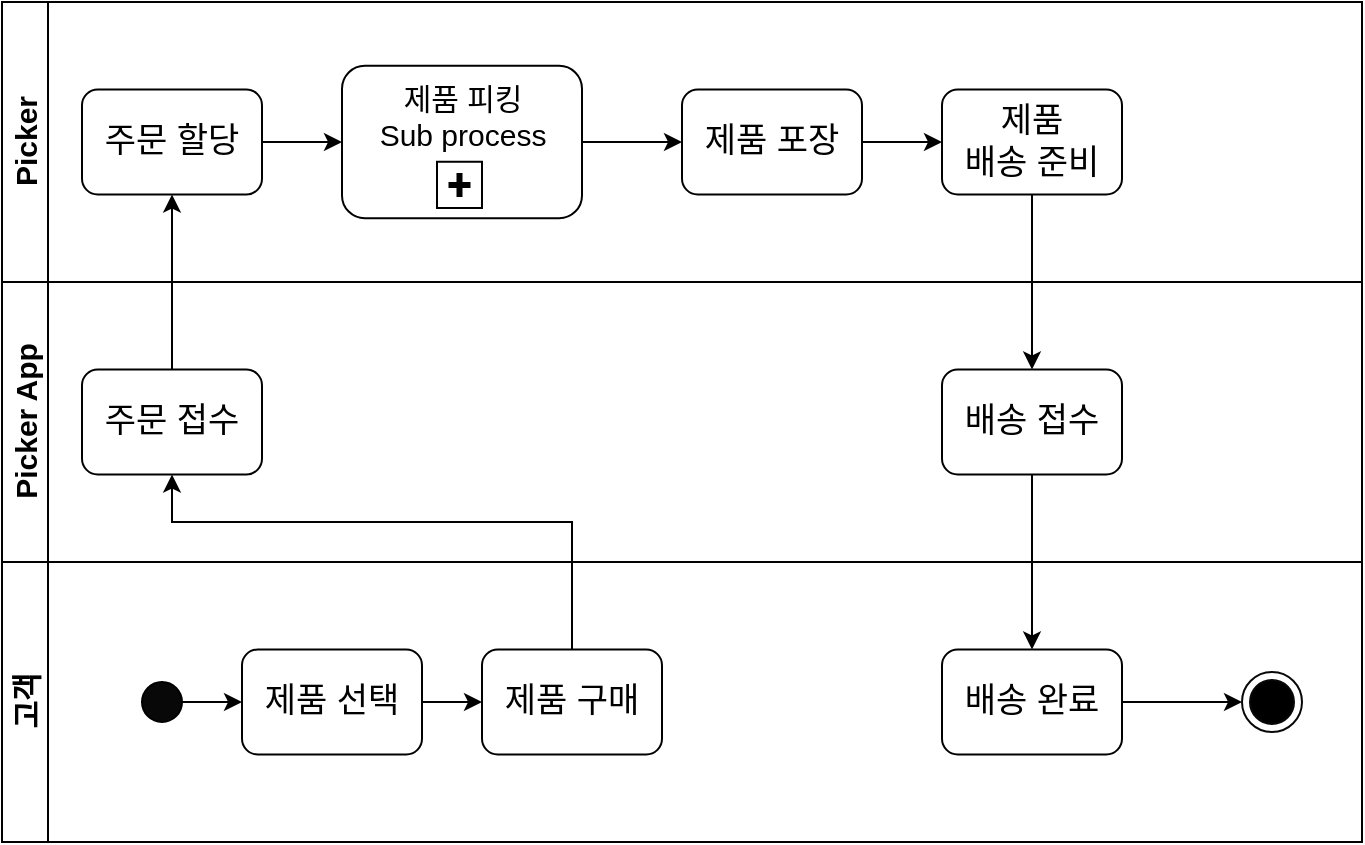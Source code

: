 <mxfile version="21.5.0" type="github">
  <diagram name="Page-1" id="0783ab3e-0a74-02c8-0abd-f7b4e66b4bec">
    <mxGraphModel dx="2700" dy="553" grid="1" gridSize="10" guides="1" tooltips="1" connect="1" arrows="1" fold="1" page="1" pageScale="1" pageWidth="850" pageHeight="1100" background="none" math="0" shadow="0">
      <root>
        <mxCell id="0" />
        <mxCell id="1" parent="0" />
        <mxCell id="3Tgo8G68lO2TLqDscqsT-7" value="&lt;font style=&quot;font-size: 15px;&quot;&gt;&lt;b&gt;Picker&lt;/b&gt;&lt;/font&gt;" style="swimlane;horizontal=0;whiteSpace=wrap;html=1;fontStyle=0" parent="1" vertex="1">
          <mxGeometry x="-1650" y="60" width="680" height="140" as="geometry" />
        </mxCell>
        <mxCell id="3Tgo8G68lO2TLqDscqsT-29" style="edgeStyle=orthogonalEdgeStyle;rounded=0;orthogonalLoop=1;jettySize=auto;html=1;exitX=1;exitY=0.5;exitDx=0;exitDy=0;entryX=0;entryY=0.5;entryDx=0;entryDy=0;" parent="3Tgo8G68lO2TLqDscqsT-7" source="3Tgo8G68lO2TLqDscqsT-61" target="3Tgo8G68lO2TLqDscqsT-62" edge="1">
          <mxGeometry relative="1" as="geometry">
            <mxPoint x="120" y="100" as="sourcePoint" />
            <mxPoint x="170" y="100" as="targetPoint" />
          </mxGeometry>
        </mxCell>
        <mxCell id="3Tgo8G68lO2TLqDscqsT-52" style="edgeStyle=orthogonalEdgeStyle;rounded=0;orthogonalLoop=1;jettySize=auto;html=1;exitX=1;exitY=0.5;exitDx=0;exitDy=0;entryX=0;entryY=0.5;entryDx=0;entryDy=0;" parent="3Tgo8G68lO2TLqDscqsT-7" source="3Tgo8G68lO2TLqDscqsT-74" target="3Tgo8G68lO2TLqDscqsT-75" edge="1">
          <mxGeometry relative="1" as="geometry">
            <mxPoint x="410" y="100" as="sourcePoint" />
            <mxPoint x="460" y="100.024" as="targetPoint" />
          </mxGeometry>
        </mxCell>
        <mxCell id="3Tgo8G68lO2TLqDscqsT-61" value="&lt;font style=&quot;font-size: 17px;&quot;&gt;주문 할당&lt;/font&gt;" style="rounded=1;whiteSpace=wrap;html=1;fontSize=17;" parent="3Tgo8G68lO2TLqDscqsT-7" vertex="1">
          <mxGeometry x="40" y="43.75" width="90" height="52.5" as="geometry" />
        </mxCell>
        <mxCell id="u0w29Rqfk6rXOdTEnkny-6" style="edgeStyle=orthogonalEdgeStyle;rounded=0;orthogonalLoop=1;jettySize=auto;html=1;exitX=1;exitY=0.5;exitDx=0;exitDy=0;entryX=0;entryY=0.5;entryDx=0;entryDy=0;" edge="1" parent="3Tgo8G68lO2TLqDscqsT-7" source="3Tgo8G68lO2TLqDscqsT-62" target="3Tgo8G68lO2TLqDscqsT-74">
          <mxGeometry relative="1" as="geometry" />
        </mxCell>
        <mxCell id="3Tgo8G68lO2TLqDscqsT-62" value="&lt;p style=&quot;line-height: 120%;&quot;&gt;&lt;font style=&quot;font-size: 14px;&quot;&gt;&lt;br&gt;&lt;/font&gt;&lt;/p&gt;" style="rounded=1;whiteSpace=wrap;html=1;fontSize=17;" parent="3Tgo8G68lO2TLqDscqsT-7" vertex="1">
          <mxGeometry x="170" y="31.88" width="120" height="76.25" as="geometry" />
        </mxCell>
        <mxCell id="3Tgo8G68lO2TLqDscqsT-74" value="제품 포장" style="rounded=1;whiteSpace=wrap;html=1;fontSize=17;" parent="3Tgo8G68lO2TLqDscqsT-7" vertex="1">
          <mxGeometry x="340" y="43.75" width="90" height="52.5" as="geometry" />
        </mxCell>
        <mxCell id="3Tgo8G68lO2TLqDscqsT-75" value="제품&lt;br&gt;배송 준비" style="rounded=1;whiteSpace=wrap;html=1;fontSize=17;" parent="3Tgo8G68lO2TLqDscqsT-7" vertex="1">
          <mxGeometry x="470" y="43.75" width="90" height="52.5" as="geometry" />
        </mxCell>
        <mxCell id="u0w29Rqfk6rXOdTEnkny-7" value="&lt;font style=&quot;font-size: 15px;&quot;&gt;제품 피킹&lt;br&gt;Sub process&lt;/font&gt;" style="text;html=1;align=center;verticalAlign=middle;resizable=0;points=[];autosize=1;strokeColor=none;fillColor=none;" vertex="1" parent="3Tgo8G68lO2TLqDscqsT-7">
          <mxGeometry x="175" y="31.88" width="110" height="50" as="geometry" />
        </mxCell>
        <mxCell id="u0w29Rqfk6rXOdTEnkny-8" value="" style="rounded=0;whiteSpace=wrap;html=1;" vertex="1" parent="3Tgo8G68lO2TLqDscqsT-7">
          <mxGeometry x="217.5" y="79.88" width="22.5" height="23.12" as="geometry" />
        </mxCell>
        <mxCell id="u0w29Rqfk6rXOdTEnkny-9" value="" style="shape=cross;whiteSpace=wrap;html=1;fillColor=#000000;" vertex="1" parent="3Tgo8G68lO2TLqDscqsT-7">
          <mxGeometry x="223.75" y="85.94" width="10" height="11" as="geometry" />
        </mxCell>
        <mxCell id="3Tgo8G68lO2TLqDscqsT-8" value="&lt;font style=&quot;font-size: 15px;&quot;&gt;Picker App&lt;/font&gt;" style="swimlane;horizontal=0;whiteSpace=wrap;html=1;" parent="1" vertex="1">
          <mxGeometry x="-1650" y="200" width="680" height="140" as="geometry" />
        </mxCell>
        <mxCell id="3Tgo8G68lO2TLqDscqsT-60" value="&lt;font style=&quot;font-size: 17px;&quot;&gt;주문 접수&lt;/font&gt;" style="rounded=1;whiteSpace=wrap;html=1;fontSize=17;" parent="3Tgo8G68lO2TLqDscqsT-8" vertex="1">
          <mxGeometry x="40" y="43.75" width="90" height="52.5" as="geometry" />
        </mxCell>
        <mxCell id="3Tgo8G68lO2TLqDscqsT-79" value="배송 접수" style="rounded=1;whiteSpace=wrap;html=1;fontSize=17;" parent="3Tgo8G68lO2TLqDscqsT-8" vertex="1">
          <mxGeometry x="470" y="43.75" width="90" height="52.5" as="geometry" />
        </mxCell>
        <mxCell id="3Tgo8G68lO2TLqDscqsT-9" value="&lt;font style=&quot;font-size: 15px;&quot;&gt;고객&lt;/font&gt;" style="swimlane;horizontal=0;whiteSpace=wrap;html=1;" parent="1" vertex="1">
          <mxGeometry x="-1650" y="340" width="680" height="140" as="geometry" />
        </mxCell>
        <mxCell id="3Tgo8G68lO2TLqDscqsT-11" value="" style="ellipse;whiteSpace=wrap;html=1;aspect=fixed;fillColor=#080808;" parent="3Tgo8G68lO2TLqDscqsT-9" vertex="1">
          <mxGeometry x="70" y="60" width="20" height="20" as="geometry" />
        </mxCell>
        <mxCell id="3Tgo8G68lO2TLqDscqsT-58" style="edgeStyle=orthogonalEdgeStyle;rounded=0;orthogonalLoop=1;jettySize=auto;html=1;exitX=1;exitY=0.5;exitDx=0;exitDy=0;entryX=0;entryY=0.5;entryDx=0;entryDy=0;" parent="3Tgo8G68lO2TLqDscqsT-9" source="3Tgo8G68lO2TLqDscqsT-80" target="3Tgo8G68lO2TLqDscqsT-57" edge="1">
          <mxGeometry relative="1" as="geometry">
            <mxPoint x="530" y="42.5" as="sourcePoint" />
          </mxGeometry>
        </mxCell>
        <mxCell id="3Tgo8G68lO2TLqDscqsT-57" value="" style="ellipse;html=1;shape=endState;fillColor=#000000;strokeColor=#080808;" parent="3Tgo8G68lO2TLqDscqsT-9" vertex="1">
          <mxGeometry x="620" y="55" width="30" height="30" as="geometry" />
        </mxCell>
        <mxCell id="3Tgo8G68lO2TLqDscqsT-59" value="&lt;font style=&quot;font-size: 17px;&quot;&gt;제품 구매&lt;/font&gt;" style="rounded=1;whiteSpace=wrap;html=1;fontSize=17;" parent="3Tgo8G68lO2TLqDscqsT-9" vertex="1">
          <mxGeometry x="240" y="43.75" width="90" height="52.5" as="geometry" />
        </mxCell>
        <mxCell id="3Tgo8G68lO2TLqDscqsT-80" value="배송 완료" style="rounded=1;whiteSpace=wrap;html=1;fontSize=17;" parent="3Tgo8G68lO2TLqDscqsT-9" vertex="1">
          <mxGeometry x="470" y="43.75" width="90" height="52.5" as="geometry" />
        </mxCell>
        <mxCell id="3Tgo8G68lO2TLqDscqsT-27" style="edgeStyle=orthogonalEdgeStyle;rounded=0;orthogonalLoop=1;jettySize=auto;html=1;exitX=0.5;exitY=0;exitDx=0;exitDy=0;entryX=0.5;entryY=1;entryDx=0;entryDy=0;" parent="1" source="3Tgo8G68lO2TLqDscqsT-59" target="3Tgo8G68lO2TLqDscqsT-60" edge="1">
          <mxGeometry relative="1" as="geometry">
            <mxPoint x="-1375" y="537.5" as="sourcePoint" />
            <mxPoint x="-1565" y="382.5" as="targetPoint" />
            <Array as="points">
              <mxPoint x="-1365" y="320" />
              <mxPoint x="-1565" y="320" />
            </Array>
          </mxGeometry>
        </mxCell>
        <mxCell id="3Tgo8G68lO2TLqDscqsT-28" style="edgeStyle=orthogonalEdgeStyle;rounded=0;orthogonalLoop=1;jettySize=auto;html=1;entryX=0.5;entryY=1;entryDx=0;entryDy=0;exitX=0.5;exitY=0;exitDx=0;exitDy=0;" parent="1" source="3Tgo8G68lO2TLqDscqsT-60" target="3Tgo8G68lO2TLqDscqsT-61" edge="1">
          <mxGeometry relative="1" as="geometry">
            <mxPoint x="-1565" y="300" as="sourcePoint" />
            <mxPoint x="-1565" y="182.5" as="targetPoint" />
          </mxGeometry>
        </mxCell>
        <mxCell id="3Tgo8G68lO2TLqDscqsT-54" style="edgeStyle=orthogonalEdgeStyle;rounded=0;orthogonalLoop=1;jettySize=auto;html=1;exitX=0.5;exitY=1;exitDx=0;exitDy=0;entryX=0.5;entryY=0;entryDx=0;entryDy=0;" parent="1" source="3Tgo8G68lO2TLqDscqsT-75" target="3Tgo8G68lO2TLqDscqsT-79" edge="1">
          <mxGeometry relative="1" as="geometry">
            <mxPoint x="-1155" y="182.5" as="sourcePoint" />
            <mxPoint x="-1150" y="272.5" as="targetPoint" />
          </mxGeometry>
        </mxCell>
        <mxCell id="3Tgo8G68lO2TLqDscqsT-82" style="edgeStyle=orthogonalEdgeStyle;rounded=0;orthogonalLoop=1;jettySize=auto;html=1;exitX=0.5;exitY=1;exitDx=0;exitDy=0;entryX=0.5;entryY=0;entryDx=0;entryDy=0;" parent="1" source="3Tgo8G68lO2TLqDscqsT-79" target="3Tgo8G68lO2TLqDscqsT-80" edge="1">
          <mxGeometry relative="1" as="geometry" />
        </mxCell>
        <mxCell id="u0w29Rqfk6rXOdTEnkny-5" style="edgeStyle=orthogonalEdgeStyle;rounded=0;orthogonalLoop=1;jettySize=auto;html=1;exitX=1;exitY=0.5;exitDx=0;exitDy=0;entryX=0;entryY=0.5;entryDx=0;entryDy=0;" edge="1" parent="1" source="3Tgo8G68lO2TLqDscqsT-12" target="3Tgo8G68lO2TLqDscqsT-59">
          <mxGeometry relative="1" as="geometry" />
        </mxCell>
        <mxCell id="3Tgo8G68lO2TLqDscqsT-12" value="&lt;font style=&quot;font-size: 17px;&quot;&gt;제품 선택&lt;/font&gt;" style="rounded=1;whiteSpace=wrap;html=1;" parent="1" vertex="1">
          <mxGeometry x="-1530" y="383.75" width="90" height="52.5" as="geometry" />
        </mxCell>
        <mxCell id="3Tgo8G68lO2TLqDscqsT-25" style="edgeStyle=orthogonalEdgeStyle;rounded=0;orthogonalLoop=1;jettySize=auto;html=1;exitX=1;exitY=0.5;exitDx=0;exitDy=0;entryX=0;entryY=0.5;entryDx=0;entryDy=0;" parent="1" source="3Tgo8G68lO2TLqDscqsT-11" target="3Tgo8G68lO2TLqDscqsT-12" edge="1">
          <mxGeometry relative="1" as="geometry" />
        </mxCell>
      </root>
    </mxGraphModel>
  </diagram>
</mxfile>
